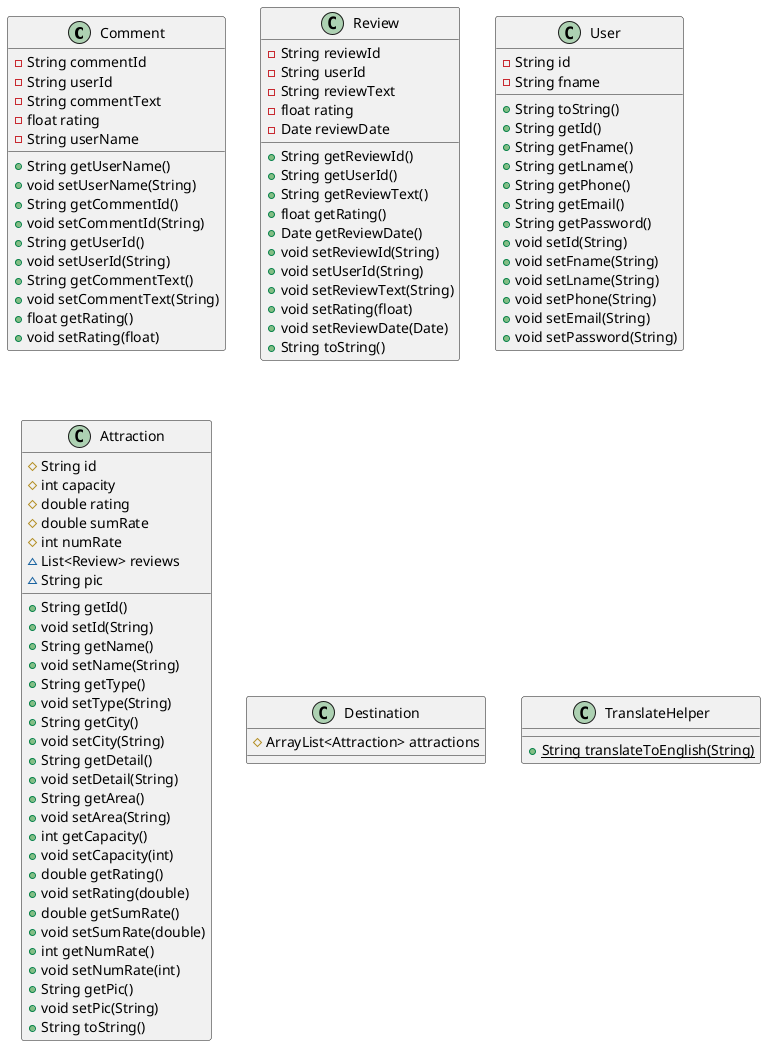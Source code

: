 @startuml
class Comment {
- String commentId
- String userId
- String commentText
- float rating
- String userName
+ String getUserName()
+ void setUserName(String)
+ String getCommentId()
+ void setCommentId(String)
+ String getUserId()
+ void setUserId(String)
+ String getCommentText()
+ void setCommentText(String)
+ float getRating()
+ void setRating(float)
}


class Review {
- String reviewId
- String userId
- String reviewText
- float rating
- Date reviewDate
+ String getReviewId()
+ String getUserId()
+ String getReviewText()
+ float getRating()
+ Date getReviewDate()
+ void setReviewId(String)
+ void setUserId(String)
+ void setReviewText(String)
+ void setRating(float)
+ void setReviewDate(Date)
+ String toString()
}


class User {
- String id
- String fname
+ String toString()
+ String getId()
+ String getFname()
+ String getLname()
+ String getPhone()
+ String getEmail()
+ String getPassword()
+ void setId(String)
+ void setFname(String)
+ void setLname(String)
+ void setPhone(String)
+ void setEmail(String)
+ void setPassword(String)
}


class Attraction {
# String id
# int capacity
# double rating
# double sumRate
# int numRate
~ List<Review> reviews
~ String pic
+ String getId()
+ void setId(String)
+ String getName()
+ void setName(String)
+ String getType()
+ void setType(String)
+ String getCity()
+ void setCity(String)
+ String getDetail()
+ void setDetail(String)
+ String getArea()
+ void setArea(String)
+ int getCapacity()
+ void setCapacity(int)
+ double getRating()
+ void setRating(double)
+ double getSumRate()
+ void setSumRate(double)
+ int getNumRate()
+ void setNumRate(int)
+ String getPic()
+ void setPic(String)
+ String toString()
}


class Destination {
# ArrayList<Attraction> attractions
}

class TranslateHelper {
+ {static} String translateToEnglish(String)
}

@enduml